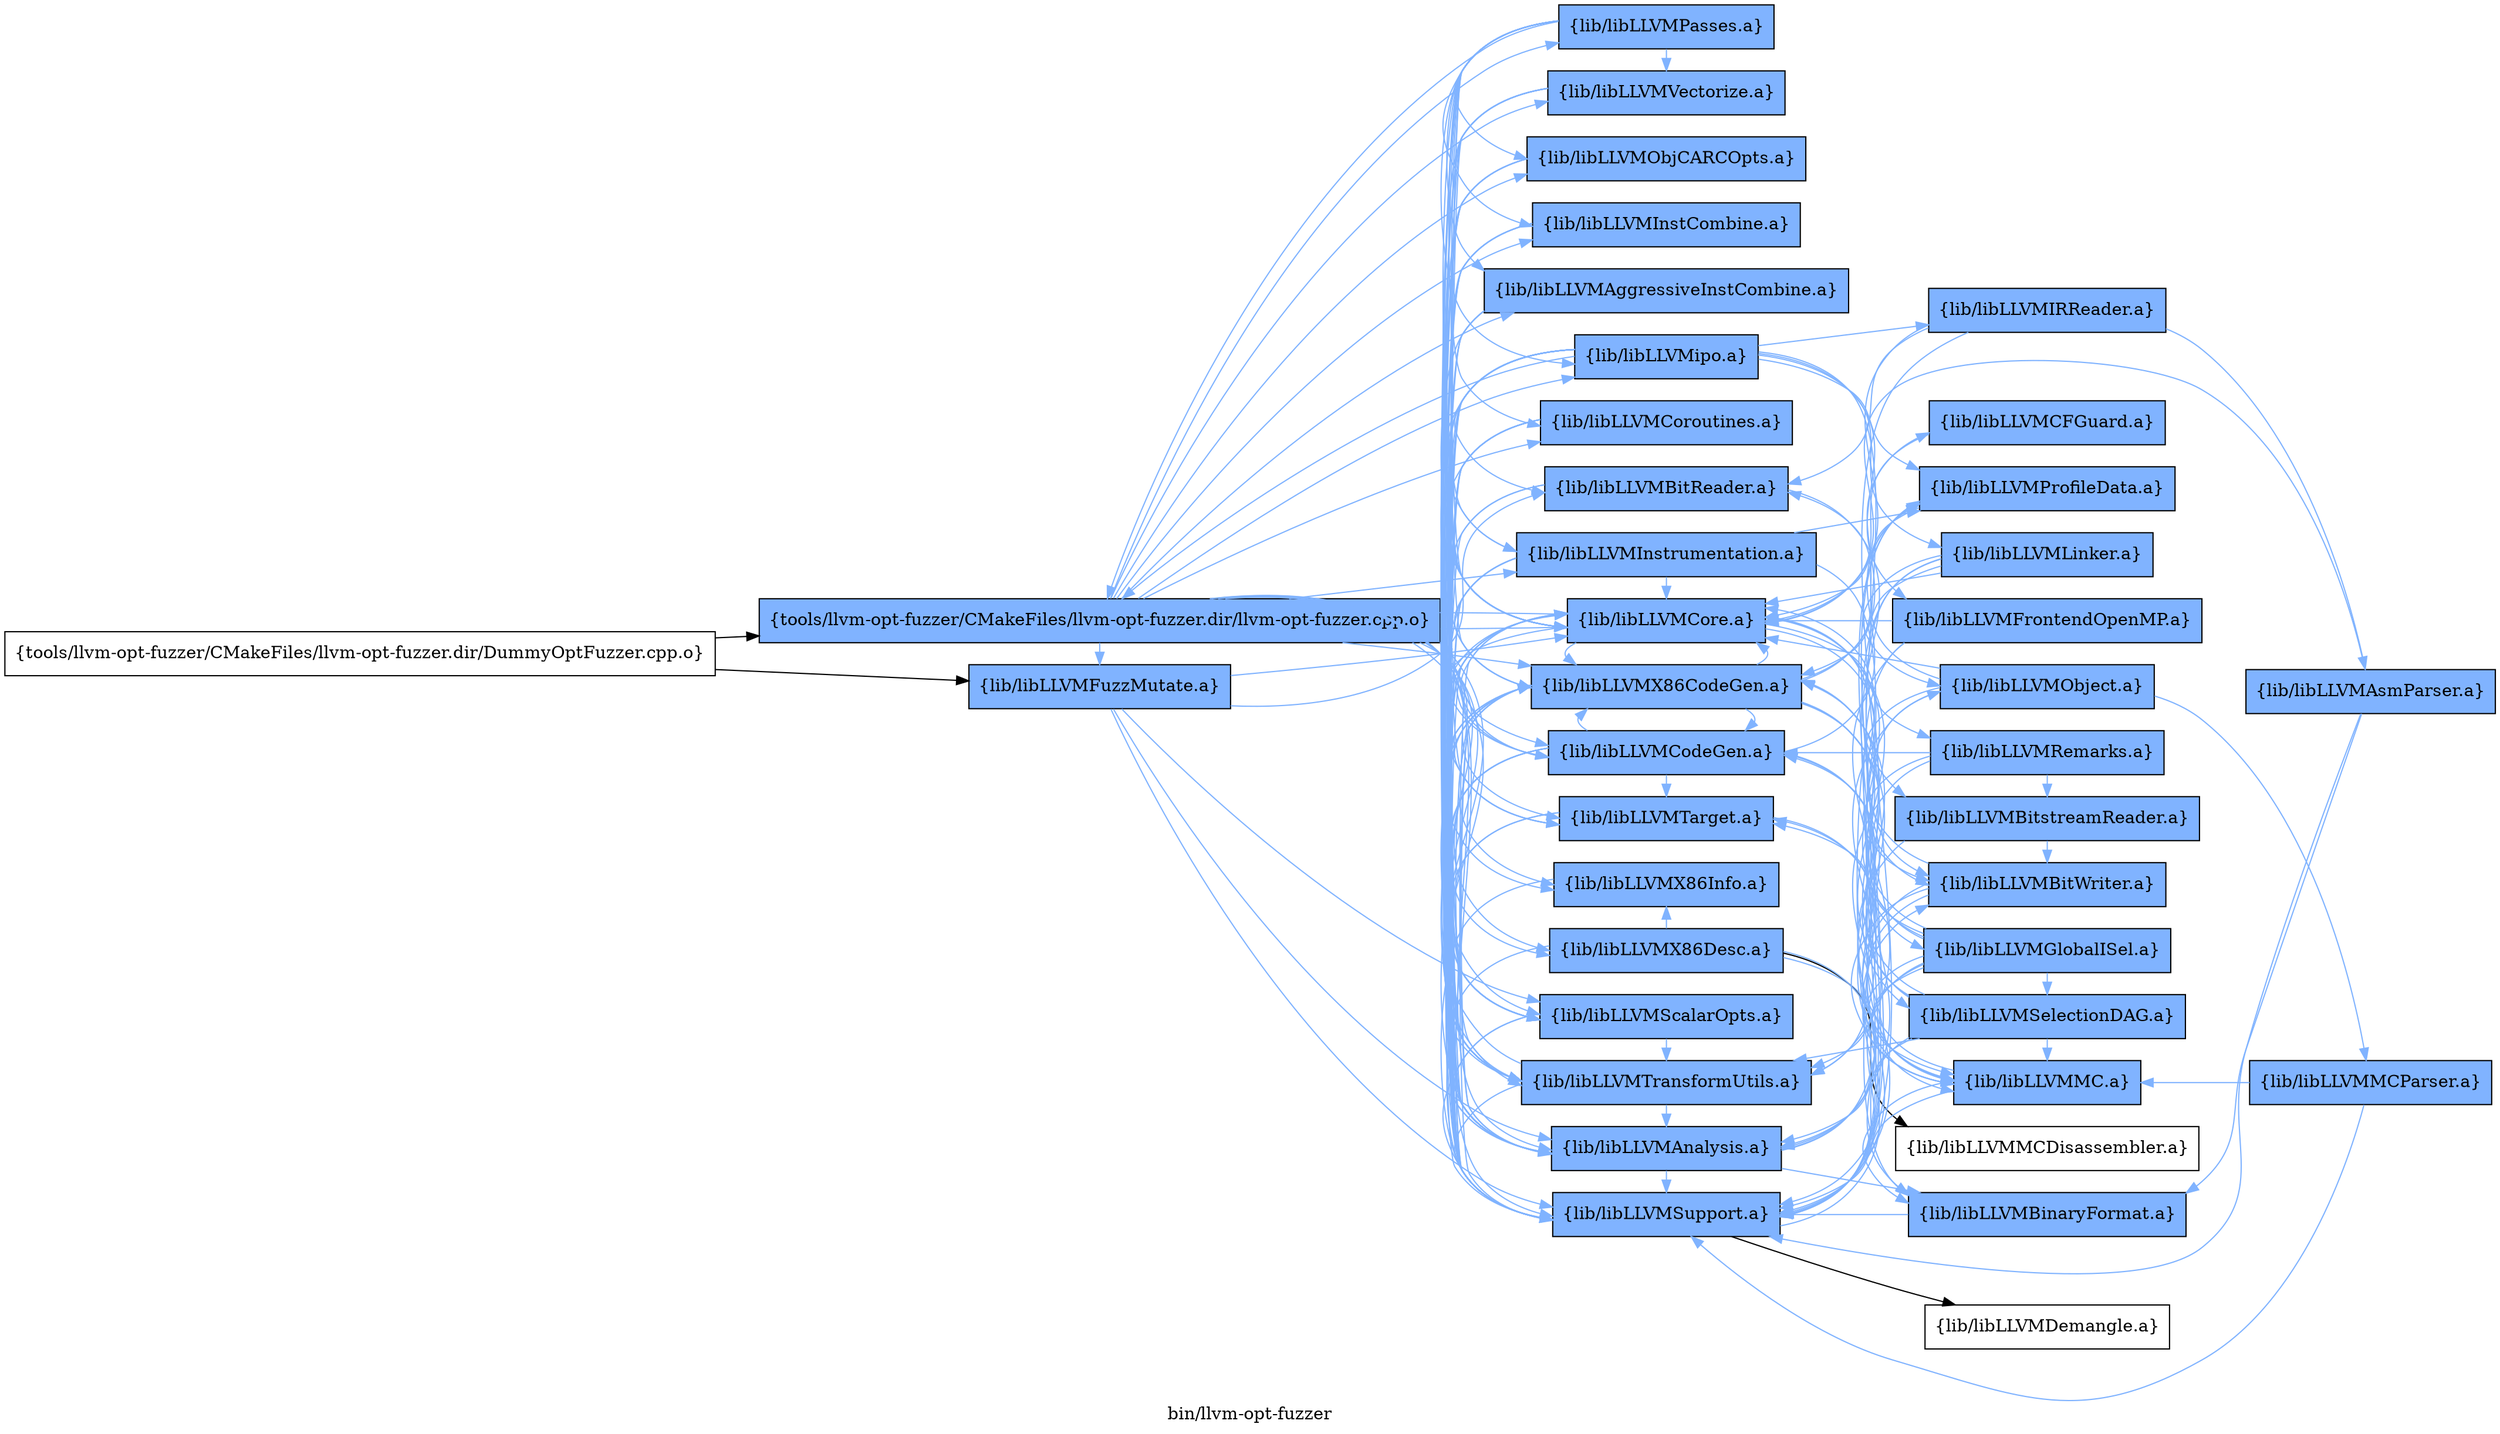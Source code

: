 digraph "bin/llvm-opt-fuzzer" {
	label="bin/llvm-opt-fuzzer";
	rankdir=LR;
	{ rank=same; Node0x555bbc1bed28;  }
	{ rank=same; Node0x555bbc1bcc08; Node0x555bbc19f108;  }
	{ rank=same; Node0x555bbc1b1f38; Node0x555bbc1b0598; Node0x555bbc1b0098; Node0x555bbc1b0ef8; Node0x555bbc1aef18; Node0x555bbc1afeb8; Node0x555bbc1af9b8; Node0x555bbc1ae018; Node0x555bbc1ae6f8; Node0x555bbc1ae1f8; Node0x555bbc1ac998; Node0x555bbc19e708; Node0x555bbc19e438; Node0x555bbc19dd08; Node0x555bbc19d858; Node0x555bbc19d308; Node0x555bbc19cef8; Node0x555bbc19c908; Node0x555bbc1b09f8;  }
	{ rank=same; Node0x555bbc19b058; Node0x555bbc19ab08; Node0x555bbc1a05a8; Node0x555bbc19ec58; Node0x555bbc1a9ba8; Node0x555bbc19c458; Node0x555bbc1ac3f8; Node0x555bbc1aaaa8; Node0x555bbc1af418; Node0x555bbc1ac8a8; Node0x555bbc1adb18; Node0x555bbc1a2a38; Node0x555bbc1a1a98; Node0x555bbc1b6678; Node0x555bbc1ae2e8;  }

	Node0x555bbc1bed28 [shape=record,shape=box,group=0,label="{tools/llvm-opt-fuzzer/CMakeFiles/llvm-opt-fuzzer.dir/DummyOptFuzzer.cpp.o}"];
	Node0x555bbc1bed28 -> Node0x555bbc1bcc08;
	Node0x555bbc1bed28 -> Node0x555bbc19f108;
	Node0x555bbc1bcc08 [shape=record,shape=box,group=1,style=filled,fillcolor="0.600000 0.5 1",label="{tools/llvm-opt-fuzzer/CMakeFiles/llvm-opt-fuzzer.dir/llvm-opt-fuzzer.cpp.o}"];
	Node0x555bbc1bcc08 -> Node0x555bbc1b1f38[color="0.600000 0.5 1"];
	Node0x555bbc1bcc08 -> Node0x555bbc1b0598[color="0.600000 0.5 1"];
	Node0x555bbc1bcc08 -> Node0x555bbc1b0098[color="0.600000 0.5 1"];
	Node0x555bbc1bcc08 -> Node0x555bbc1b0ef8[color="0.600000 0.5 1"];
	Node0x555bbc1bcc08 -> Node0x555bbc1aef18[color="0.600000 0.5 1"];
	Node0x555bbc1bcc08 -> Node0x555bbc1afeb8[color="0.600000 0.5 1"];
	Node0x555bbc1bcc08 -> Node0x555bbc1af9b8[color="0.600000 0.5 1"];
	Node0x555bbc1bcc08 -> Node0x555bbc1ae018[color="0.600000 0.5 1"];
	Node0x555bbc1bcc08 -> Node0x555bbc1ae6f8[color="0.600000 0.5 1"];
	Node0x555bbc1bcc08 -> Node0x555bbc1ae1f8[color="0.600000 0.5 1"];
	Node0x555bbc1bcc08 -> Node0x555bbc1ac998[color="0.600000 0.5 1"];
	Node0x555bbc1bcc08 -> Node0x555bbc19f108[color="0.600000 0.5 1"];
	Node0x555bbc1bcc08 -> Node0x555bbc19e708[color="0.600000 0.5 1"];
	Node0x555bbc1bcc08 -> Node0x555bbc19e438[color="0.600000 0.5 1"];
	Node0x555bbc1bcc08 -> Node0x555bbc19dd08[color="0.600000 0.5 1"];
	Node0x555bbc1bcc08 -> Node0x555bbc19d858[color="0.600000 0.5 1"];
	Node0x555bbc1bcc08 -> Node0x555bbc19d308[color="0.600000 0.5 1"];
	Node0x555bbc1bcc08 -> Node0x555bbc19cef8[color="0.600000 0.5 1"];
	Node0x555bbc1bcc08 -> Node0x555bbc19c908[color="0.600000 0.5 1"];
	Node0x555bbc19f108 [shape=record,shape=box,group=1,style=filled,fillcolor="0.600000 0.5 1",label="{lib/libLLVMFuzzMutate.a}"];
	Node0x555bbc19f108 -> Node0x555bbc1afeb8[color="0.600000 0.5 1"];
	Node0x555bbc19f108 -> Node0x555bbc1b09f8[color="0.600000 0.5 1"];
	Node0x555bbc19f108 -> Node0x555bbc19dd08[color="0.600000 0.5 1"];
	Node0x555bbc19f108 -> Node0x555bbc1b0ef8[color="0.600000 0.5 1"];
	Node0x555bbc19f108 -> Node0x555bbc19e438[color="0.600000 0.5 1"];
	Node0x555bbc1b1f38 [shape=record,shape=box,group=1,style=filled,fillcolor="0.600000 0.5 1",label="{lib/libLLVMX86CodeGen.a}"];
	Node0x555bbc1b1f38 -> Node0x555bbc1b0098[color="0.600000 0.5 1"];
	Node0x555bbc1b1f38 -> Node0x555bbc1b0ef8[color="0.600000 0.5 1"];
	Node0x555bbc1b1f38 -> Node0x555bbc1aef18[color="0.600000 0.5 1"];
	Node0x555bbc1b1f38 -> Node0x555bbc1afeb8[color="0.600000 0.5 1"];
	Node0x555bbc1b1f38 -> Node0x555bbc19b058[color="0.600000 0.5 1"];
	Node0x555bbc1b1f38 -> Node0x555bbc19dd08[color="0.600000 0.5 1"];
	Node0x555bbc1b1f38 -> Node0x555bbc19d858[color="0.600000 0.5 1"];
	Node0x555bbc1b1f38 -> Node0x555bbc19ab08[color="0.600000 0.5 1"];
	Node0x555bbc1b1f38 -> Node0x555bbc1a05a8[color="0.600000 0.5 1"];
	Node0x555bbc1b1f38 -> Node0x555bbc19ec58[color="0.600000 0.5 1"];
	Node0x555bbc1b1f38 -> Node0x555bbc1b0598[color="0.600000 0.5 1"];
	Node0x555bbc1b1f38 -> Node0x555bbc1a9ba8[color="0.600000 0.5 1"];
	Node0x555bbc1b1f38 -> Node0x555bbc19d308[color="0.600000 0.5 1"];
	Node0x555bbc1b0598 [shape=record,shape=box,group=1,style=filled,fillcolor="0.600000 0.5 1",label="{lib/libLLVMX86Desc.a}"];
	Node0x555bbc1b0598 -> Node0x555bbc1b0098[color="0.600000 0.5 1"];
	Node0x555bbc1b0598 -> Node0x555bbc19c458;
	Node0x555bbc1b0598 -> Node0x555bbc19ec58[color="0.600000 0.5 1"];
	Node0x555bbc1b0598 -> Node0x555bbc19dd08[color="0.600000 0.5 1"];
	Node0x555bbc1b0598 -> Node0x555bbc1ac3f8[color="0.600000 0.5 1"];
	Node0x555bbc1b0098 [shape=record,shape=box,group=1,style=filled,fillcolor="0.600000 0.5 1",label="{lib/libLLVMX86Info.a}"];
	Node0x555bbc1b0098 -> Node0x555bbc19dd08[color="0.600000 0.5 1"];
	Node0x555bbc1b0ef8 [shape=record,shape=box,group=1,style=filled,fillcolor="0.600000 0.5 1",label="{lib/libLLVMAnalysis.a}"];
	Node0x555bbc1b0ef8 -> Node0x555bbc1b1f38[color="0.600000 0.5 1"];
	Node0x555bbc1b0ef8 -> Node0x555bbc1afeb8[color="0.600000 0.5 1"];
	Node0x555bbc1b0ef8 -> Node0x555bbc19dd08[color="0.600000 0.5 1"];
	Node0x555bbc1b0ef8 -> Node0x555bbc1ac3f8[color="0.600000 0.5 1"];
	Node0x555bbc1b0ef8 -> Node0x555bbc1aaaa8[color="0.600000 0.5 1"];
	Node0x555bbc1b0ef8 -> Node0x555bbc1a9ba8[color="0.600000 0.5 1"];
	Node0x555bbc1aef18 [shape=record,shape=box,group=1,style=filled,fillcolor="0.600000 0.5 1",label="{lib/libLLVMCodeGen.a}"];
	Node0x555bbc1aef18 -> Node0x555bbc1b1f38[color="0.600000 0.5 1"];
	Node0x555bbc1aef18 -> Node0x555bbc1afeb8[color="0.600000 0.5 1"];
	Node0x555bbc1aef18 -> Node0x555bbc19dd08[color="0.600000 0.5 1"];
	Node0x555bbc1aef18 -> Node0x555bbc19ec58[color="0.600000 0.5 1"];
	Node0x555bbc1aef18 -> Node0x555bbc1b0ef8[color="0.600000 0.5 1"];
	Node0x555bbc1aef18 -> Node0x555bbc19d308[color="0.600000 0.5 1"];
	Node0x555bbc1aef18 -> Node0x555bbc19d858[color="0.600000 0.5 1"];
	Node0x555bbc1aef18 -> Node0x555bbc1a9ba8[color="0.600000 0.5 1"];
	Node0x555bbc1aef18 -> Node0x555bbc19e438[color="0.600000 0.5 1"];
	Node0x555bbc1afeb8 [shape=record,shape=box,group=1,style=filled,fillcolor="0.600000 0.5 1",label="{lib/libLLVMCore.a}"];
	Node0x555bbc1afeb8 -> Node0x555bbc1aef18[color="0.600000 0.5 1"];
	Node0x555bbc1afeb8 -> Node0x555bbc19dd08[color="0.600000 0.5 1"];
	Node0x555bbc1afeb8 -> Node0x555bbc1ac3f8[color="0.600000 0.5 1"];
	Node0x555bbc1afeb8 -> Node0x555bbc1b1f38[color="0.600000 0.5 1"];
	Node0x555bbc1afeb8 -> Node0x555bbc1af418[color="0.600000 0.5 1"];
	Node0x555bbc1afeb8 -> Node0x555bbc1ac8a8[color="0.600000 0.5 1"];
	Node0x555bbc1afeb8 -> Node0x555bbc1bcc08[color="0.600000 0.5 1"];
	Node0x555bbc1afeb8 -> Node0x555bbc1b0ef8[color="0.600000 0.5 1"];
	Node0x555bbc1af9b8 [shape=record,shape=box,group=1,style=filled,fillcolor="0.600000 0.5 1",label="{lib/libLLVMCoroutines.a}"];
	Node0x555bbc1af9b8 -> Node0x555bbc1b0ef8[color="0.600000 0.5 1"];
	Node0x555bbc1af9b8 -> Node0x555bbc1afeb8[color="0.600000 0.5 1"];
	Node0x555bbc1af9b8 -> Node0x555bbc19dd08[color="0.600000 0.5 1"];
	Node0x555bbc1af9b8 -> Node0x555bbc19d308[color="0.600000 0.5 1"];
	Node0x555bbc1af9b8 -> Node0x555bbc19e438[color="0.600000 0.5 1"];
	Node0x555bbc1ae018 [shape=record,shape=box,group=1,style=filled,fillcolor="0.600000 0.5 1",label="{lib/libLLVMipo.a}"];
	Node0x555bbc1ae018 -> Node0x555bbc1afeb8[color="0.600000 0.5 1"];
	Node0x555bbc1ae018 -> Node0x555bbc1b0ef8[color="0.600000 0.5 1"];
	Node0x555bbc1ae018 -> Node0x555bbc19dd08[color="0.600000 0.5 1"];
	Node0x555bbc1ae018 -> Node0x555bbc19d308[color="0.600000 0.5 1"];
	Node0x555bbc1ae018 -> Node0x555bbc1b1f38[color="0.600000 0.5 1"];
	Node0x555bbc1ae018 -> Node0x555bbc1b09f8[color="0.600000 0.5 1"];
	Node0x555bbc1ae018 -> Node0x555bbc1adb18[color="0.600000 0.5 1"];
	Node0x555bbc1ae018 -> Node0x555bbc1a2a38[color="0.600000 0.5 1"];
	Node0x555bbc1ae018 -> Node0x555bbc1bcc08[color="0.600000 0.5 1"];
	Node0x555bbc1ae018 -> Node0x555bbc1aef18[color="0.600000 0.5 1"];
	Node0x555bbc1ae018 -> Node0x555bbc1af418[color="0.600000 0.5 1"];
	Node0x555bbc1ae018 -> Node0x555bbc1a1a98[color="0.600000 0.5 1"];
	Node0x555bbc1ae018 -> Node0x555bbc19e438[color="0.600000 0.5 1"];
	Node0x555bbc1ae018 -> Node0x555bbc1ac998[color="0.600000 0.5 1"];
	Node0x555bbc1ae018 -> Node0x555bbc1a9ba8[color="0.600000 0.5 1"];
	Node0x555bbc1ae6f8 [shape=record,shape=box,group=1,style=filled,fillcolor="0.600000 0.5 1",label="{lib/libLLVMAggressiveInstCombine.a}"];
	Node0x555bbc1ae6f8 -> Node0x555bbc1b0ef8[color="0.600000 0.5 1"];
	Node0x555bbc1ae6f8 -> Node0x555bbc1afeb8[color="0.600000 0.5 1"];
	Node0x555bbc1ae6f8 -> Node0x555bbc19dd08[color="0.600000 0.5 1"];
	Node0x555bbc1ae6f8 -> Node0x555bbc19d308[color="0.600000 0.5 1"];
	Node0x555bbc1ae1f8 [shape=record,shape=box,group=1,style=filled,fillcolor="0.600000 0.5 1",label="{lib/libLLVMInstCombine.a}"];
	Node0x555bbc1ae1f8 -> Node0x555bbc1b0ef8[color="0.600000 0.5 1"];
	Node0x555bbc1ae1f8 -> Node0x555bbc1afeb8[color="0.600000 0.5 1"];
	Node0x555bbc1ae1f8 -> Node0x555bbc19dd08[color="0.600000 0.5 1"];
	Node0x555bbc1ae1f8 -> Node0x555bbc19d308[color="0.600000 0.5 1"];
	Node0x555bbc1ac998 [shape=record,shape=box,group=1,style=filled,fillcolor="0.600000 0.5 1",label="{lib/libLLVMInstrumentation.a}"];
	Node0x555bbc1ac998 -> Node0x555bbc1b0ef8[color="0.600000 0.5 1"];
	Node0x555bbc1ac998 -> Node0x555bbc1afeb8[color="0.600000 0.5 1"];
	Node0x555bbc1ac998 -> Node0x555bbc19dd08[color="0.600000 0.5 1"];
	Node0x555bbc1ac998 -> Node0x555bbc1a9ba8[color="0.600000 0.5 1"];
	Node0x555bbc1ac998 -> Node0x555bbc19d308[color="0.600000 0.5 1"];
	Node0x555bbc1ac998 -> Node0x555bbc19ec58[color="0.600000 0.5 1"];
	Node0x555bbc1ac998 -> Node0x555bbc1b1f38[color="0.600000 0.5 1"];
	Node0x555bbc19e708 [shape=record,shape=box,group=1,style=filled,fillcolor="0.600000 0.5 1",label="{lib/libLLVMObjCARCOpts.a}"];
	Node0x555bbc19e708 -> Node0x555bbc1b0ef8[color="0.600000 0.5 1"];
	Node0x555bbc19e708 -> Node0x555bbc1afeb8[color="0.600000 0.5 1"];
	Node0x555bbc19e708 -> Node0x555bbc19dd08[color="0.600000 0.5 1"];
	Node0x555bbc19e708 -> Node0x555bbc19d308[color="0.600000 0.5 1"];
	Node0x555bbc19e438 [shape=record,shape=box,group=1,style=filled,fillcolor="0.600000 0.5 1",label="{lib/libLLVMScalarOpts.a}"];
	Node0x555bbc19e438 -> Node0x555bbc1b0ef8[color="0.600000 0.5 1"];
	Node0x555bbc19e438 -> Node0x555bbc1afeb8[color="0.600000 0.5 1"];
	Node0x555bbc19e438 -> Node0x555bbc19dd08[color="0.600000 0.5 1"];
	Node0x555bbc19e438 -> Node0x555bbc19d308[color="0.600000 0.5 1"];
	Node0x555bbc19e438 -> Node0x555bbc1b1f38[color="0.600000 0.5 1"];
	Node0x555bbc19dd08 [shape=record,shape=box,group=1,style=filled,fillcolor="0.600000 0.5 1",label="{lib/libLLVMSupport.a}"];
	Node0x555bbc19dd08 -> Node0x555bbc1b1f38[color="0.600000 0.5 1"];
	Node0x555bbc19dd08 -> Node0x555bbc1af418[color="0.600000 0.5 1"];
	Node0x555bbc19dd08 -> Node0x555bbc1b6678;
	Node0x555bbc19d858 [shape=record,shape=box,group=1,style=filled,fillcolor="0.600000 0.5 1",label="{lib/libLLVMTarget.a}"];
	Node0x555bbc19d858 -> Node0x555bbc1b0ef8[color="0.600000 0.5 1"];
	Node0x555bbc19d858 -> Node0x555bbc1afeb8[color="0.600000 0.5 1"];
	Node0x555bbc19d858 -> Node0x555bbc19dd08[color="0.600000 0.5 1"];
	Node0x555bbc19d858 -> Node0x555bbc19ec58[color="0.600000 0.5 1"];
	Node0x555bbc19d308 [shape=record,shape=box,group=1,style=filled,fillcolor="0.600000 0.5 1",label="{lib/libLLVMTransformUtils.a}"];
	Node0x555bbc19d308 -> Node0x555bbc19dd08[color="0.600000 0.5 1"];
	Node0x555bbc19d308 -> Node0x555bbc1b1f38[color="0.600000 0.5 1"];
	Node0x555bbc19d308 -> Node0x555bbc1b0ef8[color="0.600000 0.5 1"];
	Node0x555bbc19d308 -> Node0x555bbc1afeb8[color="0.600000 0.5 1"];
	Node0x555bbc19d308 -> Node0x555bbc1bcc08[color="0.600000 0.5 1"];
	Node0x555bbc19cef8 [shape=record,shape=box,group=1,style=filled,fillcolor="0.600000 0.5 1",label="{lib/libLLVMVectorize.a}"];
	Node0x555bbc19cef8 -> Node0x555bbc1b1f38[color="0.600000 0.5 1"];
	Node0x555bbc19cef8 -> Node0x555bbc1b0ef8[color="0.600000 0.5 1"];
	Node0x555bbc19cef8 -> Node0x555bbc1afeb8[color="0.600000 0.5 1"];
	Node0x555bbc19cef8 -> Node0x555bbc19dd08[color="0.600000 0.5 1"];
	Node0x555bbc19cef8 -> Node0x555bbc19d308[color="0.600000 0.5 1"];
	Node0x555bbc19c908 [shape=record,shape=box,group=1,style=filled,fillcolor="0.600000 0.5 1",label="{lib/libLLVMPasses.a}"];
	Node0x555bbc19c908 -> Node0x555bbc1bcc08[color="0.600000 0.5 1"];
	Node0x555bbc19c908 -> Node0x555bbc1b0ef8[color="0.600000 0.5 1"];
	Node0x555bbc19c908 -> Node0x555bbc1afeb8[color="0.600000 0.5 1"];
	Node0x555bbc19c908 -> Node0x555bbc1ac998[color="0.600000 0.5 1"];
	Node0x555bbc19c908 -> Node0x555bbc19d308[color="0.600000 0.5 1"];
	Node0x555bbc19c908 -> Node0x555bbc1ae018[color="0.600000 0.5 1"];
	Node0x555bbc19c908 -> Node0x555bbc19e438[color="0.600000 0.5 1"];
	Node0x555bbc19c908 -> Node0x555bbc1af9b8[color="0.600000 0.5 1"];
	Node0x555bbc19c908 -> Node0x555bbc1ae6f8[color="0.600000 0.5 1"];
	Node0x555bbc19c908 -> Node0x555bbc1ae1f8[color="0.600000 0.5 1"];
	Node0x555bbc19c908 -> Node0x555bbc19e708[color="0.600000 0.5 1"];
	Node0x555bbc19c908 -> Node0x555bbc19dd08[color="0.600000 0.5 1"];
	Node0x555bbc19c908 -> Node0x555bbc19d858[color="0.600000 0.5 1"];
	Node0x555bbc19c908 -> Node0x555bbc19cef8[color="0.600000 0.5 1"];
	Node0x555bbc19b058 [shape=record,shape=box,group=1,style=filled,fillcolor="0.600000 0.5 1",label="{lib/libLLVMGlobalISel.a}"];
	Node0x555bbc19b058 -> Node0x555bbc1aef18[color="0.600000 0.5 1"];
	Node0x555bbc19b058 -> Node0x555bbc1afeb8[color="0.600000 0.5 1"];
	Node0x555bbc19b058 -> Node0x555bbc19dd08[color="0.600000 0.5 1"];
	Node0x555bbc19b058 -> Node0x555bbc1b0ef8[color="0.600000 0.5 1"];
	Node0x555bbc19b058 -> Node0x555bbc19ec58[color="0.600000 0.5 1"];
	Node0x555bbc19b058 -> Node0x555bbc19d858[color="0.600000 0.5 1"];
	Node0x555bbc19b058 -> Node0x555bbc19ab08[color="0.600000 0.5 1"];
	Node0x555bbc19b058 -> Node0x555bbc1b1f38[color="0.600000 0.5 1"];
	Node0x555bbc19b058 -> Node0x555bbc19d308[color="0.600000 0.5 1"];
	Node0x555bbc19ab08 [shape=record,shape=box,group=1,style=filled,fillcolor="0.600000 0.5 1",label="{lib/libLLVMSelectionDAG.a}"];
	Node0x555bbc19ab08 -> Node0x555bbc1b0ef8[color="0.600000 0.5 1"];
	Node0x555bbc19ab08 -> Node0x555bbc1aef18[color="0.600000 0.5 1"];
	Node0x555bbc19ab08 -> Node0x555bbc1afeb8[color="0.600000 0.5 1"];
	Node0x555bbc19ab08 -> Node0x555bbc19dd08[color="0.600000 0.5 1"];
	Node0x555bbc19ab08 -> Node0x555bbc19ec58[color="0.600000 0.5 1"];
	Node0x555bbc19ab08 -> Node0x555bbc19d858[color="0.600000 0.5 1"];
	Node0x555bbc19ab08 -> Node0x555bbc19d308[color="0.600000 0.5 1"];
	Node0x555bbc19ab08 -> Node0x555bbc1b1f38[color="0.600000 0.5 1"];
	Node0x555bbc1a05a8 [shape=record,shape=box,group=1,style=filled,fillcolor="0.600000 0.5 1",label="{lib/libLLVMCFGuard.a}"];
	Node0x555bbc1a05a8 -> Node0x555bbc1afeb8[color="0.600000 0.5 1"];
	Node0x555bbc19ec58 [shape=record,shape=box,group=1,style=filled,fillcolor="0.600000 0.5 1",label="{lib/libLLVMMC.a}"];
	Node0x555bbc19ec58 -> Node0x555bbc19dd08[color="0.600000 0.5 1"];
	Node0x555bbc19ec58 -> Node0x555bbc1ac3f8[color="0.600000 0.5 1"];
	Node0x555bbc19ec58 -> Node0x555bbc1b1f38[color="0.600000 0.5 1"];
	Node0x555bbc1a9ba8 [shape=record,shape=box,group=1,style=filled,fillcolor="0.600000 0.5 1",label="{lib/libLLVMProfileData.a}"];
	Node0x555bbc1a9ba8 -> Node0x555bbc1afeb8[color="0.600000 0.5 1"];
	Node0x555bbc1a9ba8 -> Node0x555bbc19dd08[color="0.600000 0.5 1"];
	Node0x555bbc19c458 [shape=record,shape=box,group=0,label="{lib/libLLVMMCDisassembler.a}"];
	Node0x555bbc1ac3f8 [shape=record,shape=box,group=1,style=filled,fillcolor="0.600000 0.5 1",label="{lib/libLLVMBinaryFormat.a}"];
	Node0x555bbc1ac3f8 -> Node0x555bbc19dd08[color="0.600000 0.5 1"];
	Node0x555bbc1aaaa8 [shape=record,shape=box,group=1,style=filled,fillcolor="0.600000 0.5 1",label="{lib/libLLVMObject.a}"];
	Node0x555bbc1aaaa8 -> Node0x555bbc1afeb8[color="0.600000 0.5 1"];
	Node0x555bbc1aaaa8 -> Node0x555bbc1b09f8[color="0.600000 0.5 1"];
	Node0x555bbc1aaaa8 -> Node0x555bbc19ec58[color="0.600000 0.5 1"];
	Node0x555bbc1aaaa8 -> Node0x555bbc19dd08[color="0.600000 0.5 1"];
	Node0x555bbc1aaaa8 -> Node0x555bbc1abdb8[color="0.600000 0.5 1"];
	Node0x555bbc1af418 [shape=record,shape=box,group=1,style=filled,fillcolor="0.600000 0.5 1",label="{lib/libLLVMBitWriter.a}"];
	Node0x555bbc1af418 -> Node0x555bbc1b0ef8[color="0.600000 0.5 1"];
	Node0x555bbc1af418 -> Node0x555bbc1afeb8[color="0.600000 0.5 1"];
	Node0x555bbc1af418 -> Node0x555bbc19ec58[color="0.600000 0.5 1"];
	Node0x555bbc1af418 -> Node0x555bbc19dd08[color="0.600000 0.5 1"];
	Node0x555bbc1ac8a8 [shape=record,shape=box,group=1,style=filled,fillcolor="0.600000 0.5 1",label="{lib/libLLVMRemarks.a}"];
	Node0x555bbc1ac8a8 -> Node0x555bbc19dd08[color="0.600000 0.5 1"];
	Node0x555bbc1ac8a8 -> Node0x555bbc1af418[color="0.600000 0.5 1"];
	Node0x555bbc1ac8a8 -> Node0x555bbc1ae2e8[color="0.600000 0.5 1"];
	Node0x555bbc1ac8a8 -> Node0x555bbc1aef18[color="0.600000 0.5 1"];
	Node0x555bbc1b09f8 [shape=record,shape=box,group=1,style=filled,fillcolor="0.600000 0.5 1",label="{lib/libLLVMBitReader.a}"];
	Node0x555bbc1b09f8 -> Node0x555bbc1afeb8[color="0.600000 0.5 1"];
	Node0x555bbc1b09f8 -> Node0x555bbc19dd08[color="0.600000 0.5 1"];
	Node0x555bbc1b09f8 -> Node0x555bbc1ae2e8[color="0.600000 0.5 1"];
	Node0x555bbc1adb18 [shape=record,shape=box,group=1,style=filled,fillcolor="0.600000 0.5 1",label="{lib/libLLVMIRReader.a}"];
	Node0x555bbc1adb18 -> Node0x555bbc1afeb8[color="0.600000 0.5 1"];
	Node0x555bbc1adb18 -> Node0x555bbc1b09f8[color="0.600000 0.5 1"];
	Node0x555bbc1adb18 -> Node0x555bbc19dd08[color="0.600000 0.5 1"];
	Node0x555bbc1adb18 -> Node0x555bbc1a2448[color="0.600000 0.5 1"];
	Node0x555bbc1a2a38 [shape=record,shape=box,group=1,style=filled,fillcolor="0.600000 0.5 1",label="{lib/libLLVMLinker.a}"];
	Node0x555bbc1a2a38 -> Node0x555bbc1b1f38[color="0.600000 0.5 1"];
	Node0x555bbc1a2a38 -> Node0x555bbc1afeb8[color="0.600000 0.5 1"];
	Node0x555bbc1a2a38 -> Node0x555bbc19dd08[color="0.600000 0.5 1"];
	Node0x555bbc1a2a38 -> Node0x555bbc19d308[color="0.600000 0.5 1"];
	Node0x555bbc1a2a38 -> Node0x555bbc1aaaa8[color="0.600000 0.5 1"];
	Node0x555bbc1ae2e8 [shape=record,shape=box,group=1,style=filled,fillcolor="0.600000 0.5 1",label="{lib/libLLVMBitstreamReader.a}"];
	Node0x555bbc1ae2e8 -> Node0x555bbc1af418[color="0.600000 0.5 1"];
	Node0x555bbc1ae2e8 -> Node0x555bbc19dd08[color="0.600000 0.5 1"];
	Node0x555bbc1a1a98 [shape=record,shape=box,group=1,style=filled,fillcolor="0.600000 0.5 1",label="{lib/libLLVMFrontendOpenMP.a}"];
	Node0x555bbc1a1a98 -> Node0x555bbc1afeb8[color="0.600000 0.5 1"];
	Node0x555bbc1a1a98 -> Node0x555bbc19dd08[color="0.600000 0.5 1"];
	Node0x555bbc1a1a98 -> Node0x555bbc19d308[color="0.600000 0.5 1"];
	Node0x555bbc1a2448 [shape=record,shape=box,group=1,style=filled,fillcolor="0.600000 0.5 1",label="{lib/libLLVMAsmParser.a}"];
	Node0x555bbc1a2448 -> Node0x555bbc1afeb8[color="0.600000 0.5 1"];
	Node0x555bbc1a2448 -> Node0x555bbc19dd08[color="0.600000 0.5 1"];
	Node0x555bbc1a2448 -> Node0x555bbc1ac3f8[color="0.600000 0.5 1"];
	Node0x555bbc1b6678 [shape=record,shape=box,group=0,label="{lib/libLLVMDemangle.a}"];
	Node0x555bbc1abdb8 [shape=record,shape=box,group=1,style=filled,fillcolor="0.600000 0.5 1",label="{lib/libLLVMMCParser.a}"];
	Node0x555bbc1abdb8 -> Node0x555bbc19ec58[color="0.600000 0.5 1"];
	Node0x555bbc1abdb8 -> Node0x555bbc19dd08[color="0.600000 0.5 1"];
}
